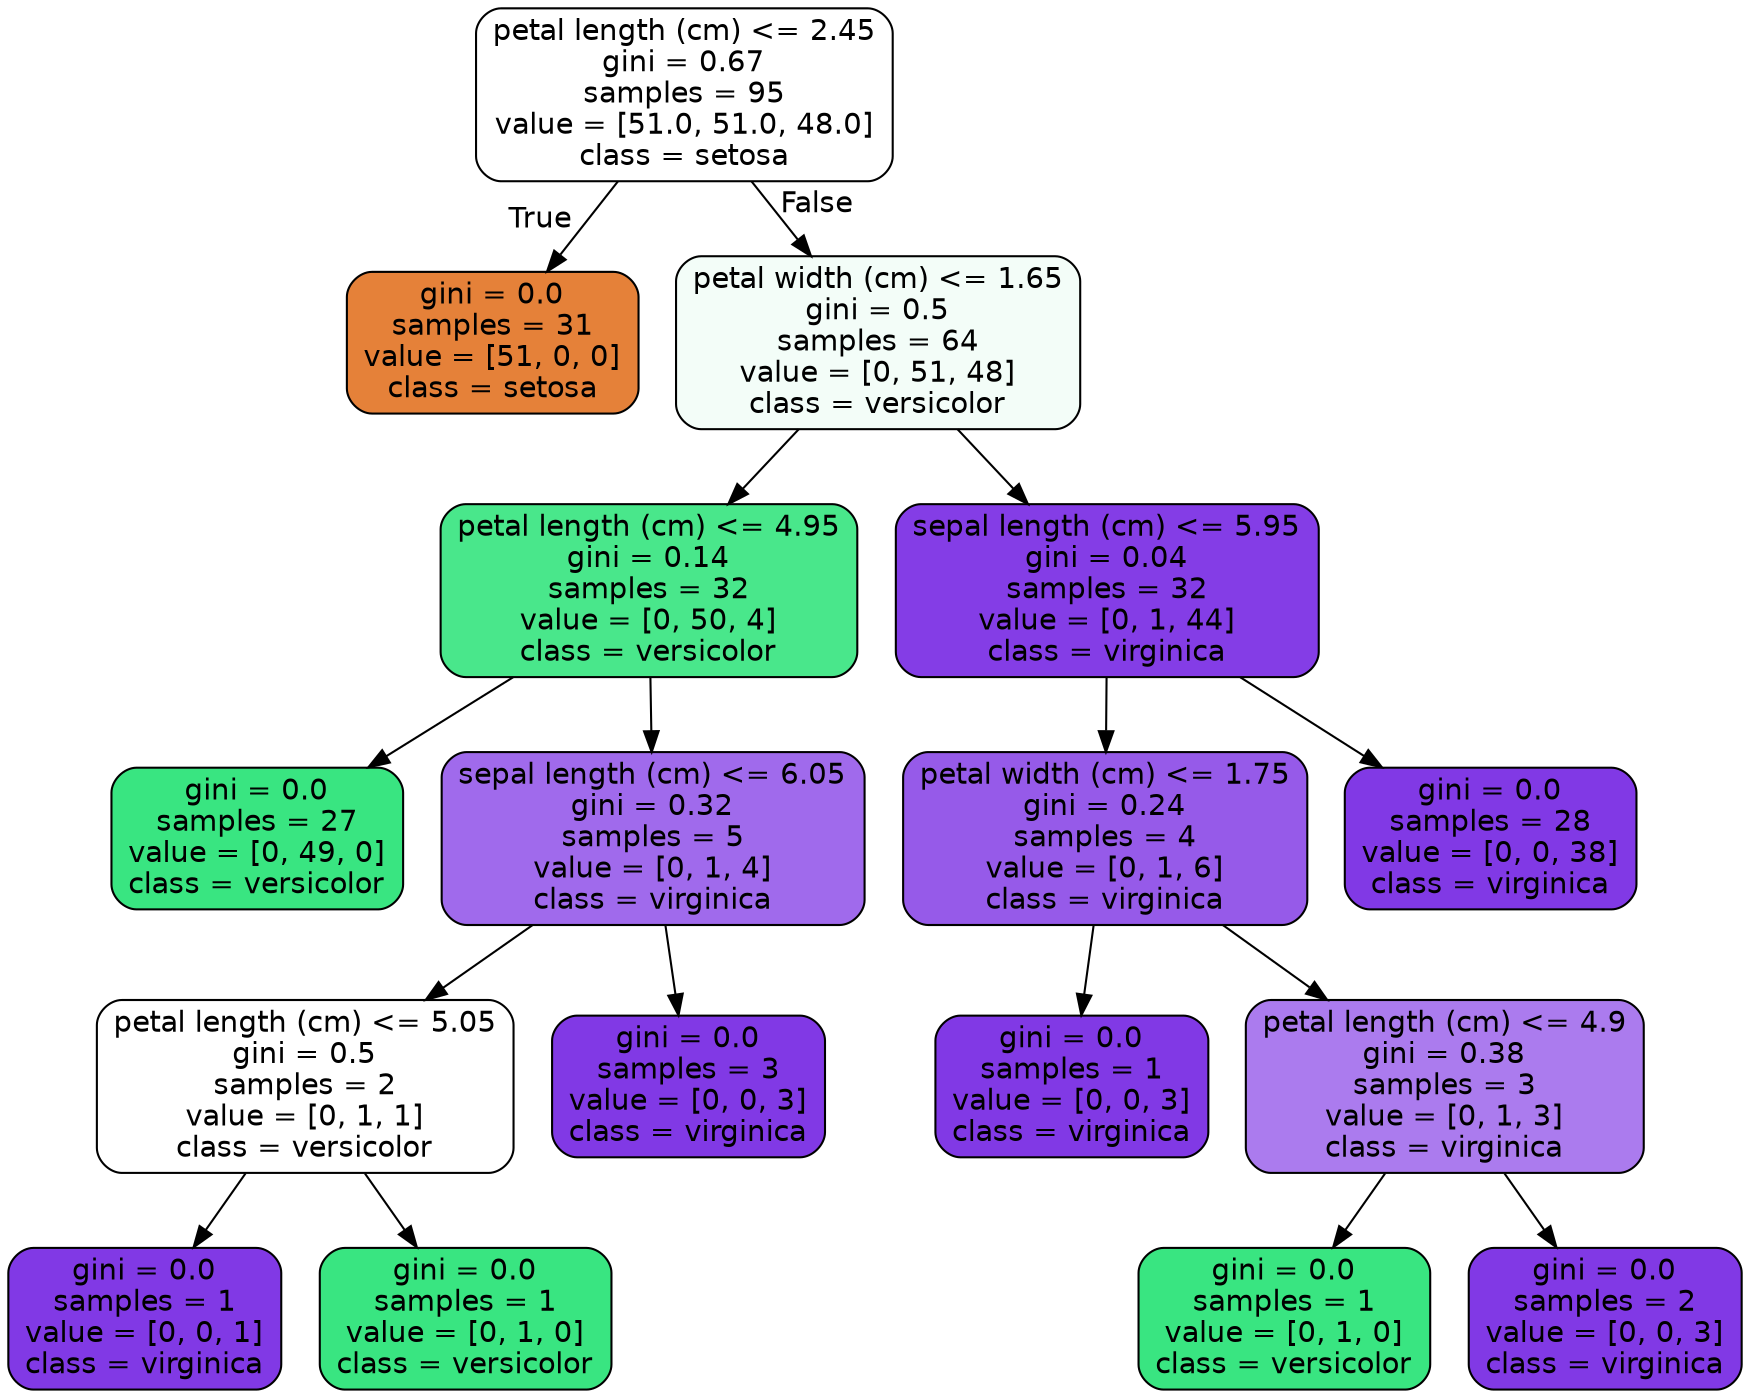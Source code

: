 digraph Tree {
node [shape=box, style="filled, rounded", color="black", fontname="helvetica"] ;
edge [fontname="helvetica"] ;
0 [label="petal length (cm) <= 2.45\ngini = 0.67\nsamples = 95\nvalue = [51.0, 51.0, 48.0]\nclass = setosa", fillcolor="#ffffff"] ;
1 [label="gini = 0.0\nsamples = 31\nvalue = [51, 0, 0]\nclass = setosa", fillcolor="#e58139"] ;
0 -> 1 [labeldistance=2.5, labelangle=45, headlabel="True"] ;
2 [label="petal width (cm) <= 1.65\ngini = 0.5\nsamples = 64\nvalue = [0, 51, 48]\nclass = versicolor", fillcolor="#f3fdf8"] ;
0 -> 2 [labeldistance=2.5, labelangle=-45, headlabel="False"] ;
3 [label="petal length (cm) <= 4.95\ngini = 0.14\nsamples = 32\nvalue = [0, 50, 4]\nclass = versicolor", fillcolor="#49e78b"] ;
2 -> 3 ;
4 [label="gini = 0.0\nsamples = 27\nvalue = [0, 49, 0]\nclass = versicolor", fillcolor="#39e581"] ;
3 -> 4 ;
5 [label="sepal length (cm) <= 6.05\ngini = 0.32\nsamples = 5\nvalue = [0, 1, 4]\nclass = virginica", fillcolor="#a06aec"] ;
3 -> 5 ;
6 [label="petal length (cm) <= 5.05\ngini = 0.5\nsamples = 2\nvalue = [0, 1, 1]\nclass = versicolor", fillcolor="#ffffff"] ;
5 -> 6 ;
7 [label="gini = 0.0\nsamples = 1\nvalue = [0, 0, 1]\nclass = virginica", fillcolor="#8139e5"] ;
6 -> 7 ;
8 [label="gini = 0.0\nsamples = 1\nvalue = [0, 1, 0]\nclass = versicolor", fillcolor="#39e581"] ;
6 -> 8 ;
9 [label="gini = 0.0\nsamples = 3\nvalue = [0, 0, 3]\nclass = virginica", fillcolor="#8139e5"] ;
5 -> 9 ;
10 [label="sepal length (cm) <= 5.95\ngini = 0.04\nsamples = 32\nvalue = [0, 1, 44]\nclass = virginica", fillcolor="#843de6"] ;
2 -> 10 ;
11 [label="petal width (cm) <= 1.75\ngini = 0.24\nsamples = 4\nvalue = [0, 1, 6]\nclass = virginica", fillcolor="#965ae9"] ;
10 -> 11 ;
12 [label="gini = 0.0\nsamples = 1\nvalue = [0, 0, 3]\nclass = virginica", fillcolor="#8139e5"] ;
11 -> 12 ;
13 [label="petal length (cm) <= 4.9\ngini = 0.38\nsamples = 3\nvalue = [0, 1, 3]\nclass = virginica", fillcolor="#ab7bee"] ;
11 -> 13 ;
14 [label="gini = 0.0\nsamples = 1\nvalue = [0, 1, 0]\nclass = versicolor", fillcolor="#39e581"] ;
13 -> 14 ;
15 [label="gini = 0.0\nsamples = 2\nvalue = [0, 0, 3]\nclass = virginica", fillcolor="#8139e5"] ;
13 -> 15 ;
16 [label="gini = 0.0\nsamples = 28\nvalue = [0, 0, 38]\nclass = virginica", fillcolor="#8139e5"] ;
10 -> 16 ;
}